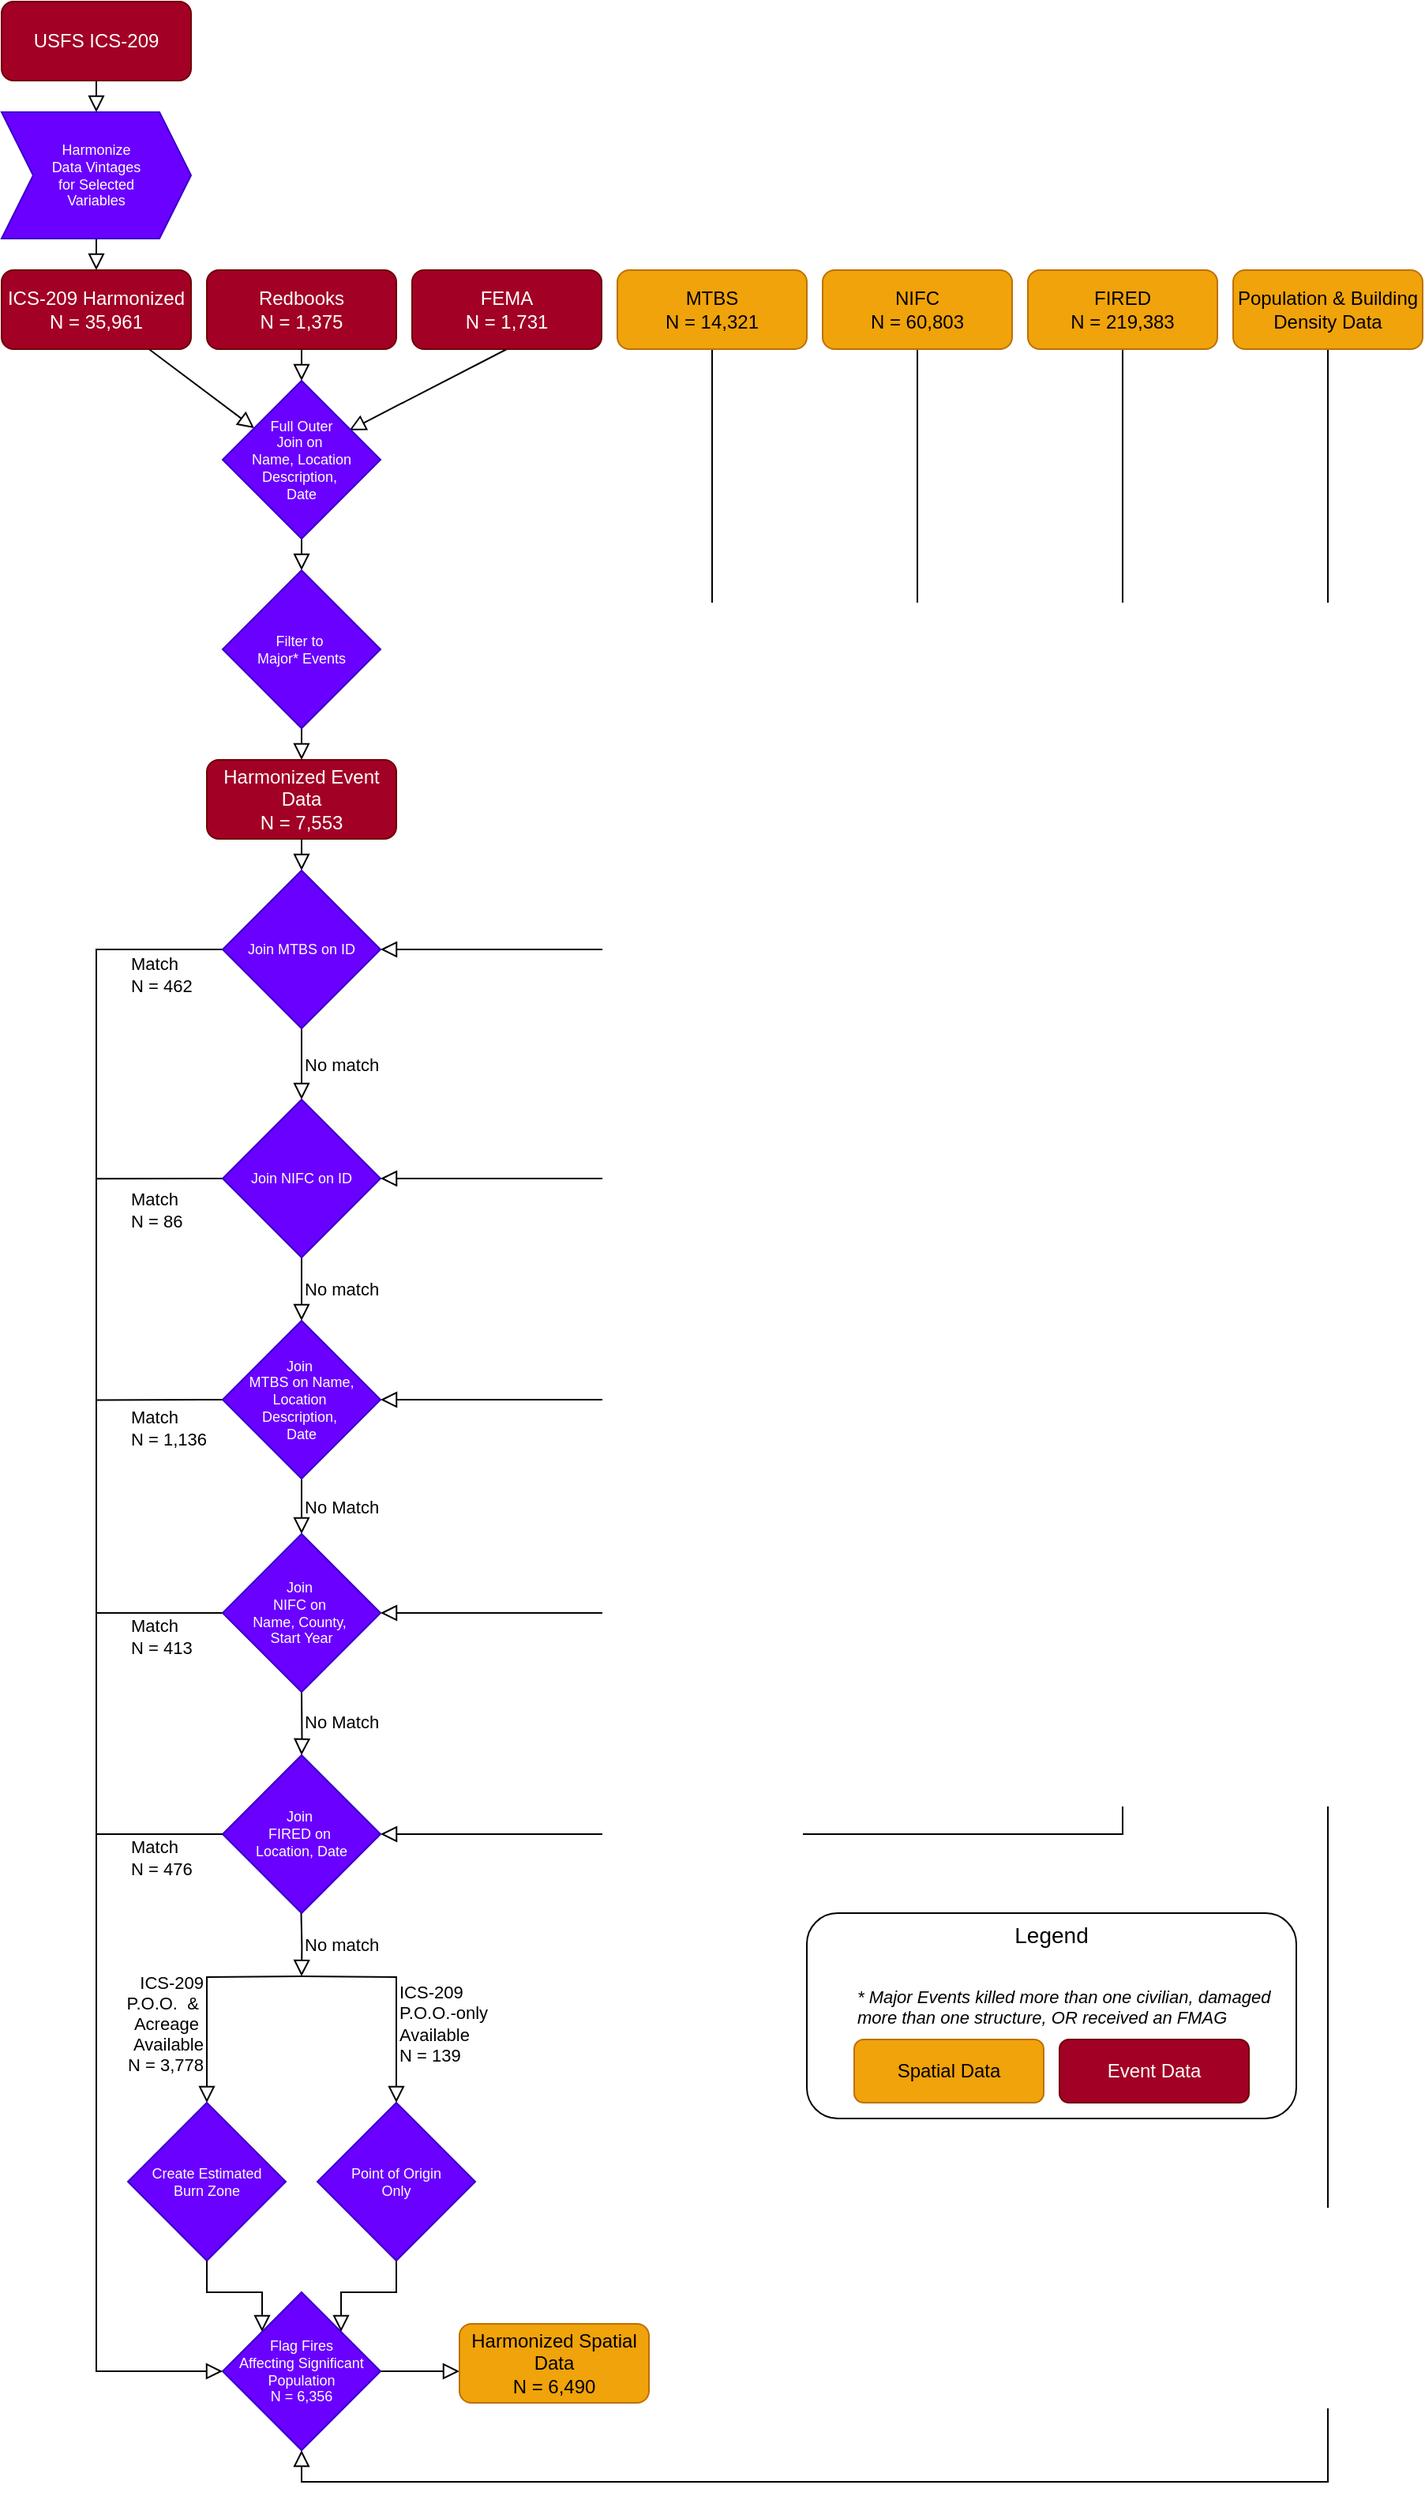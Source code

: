 <mxfile version="25.0.2">
  <diagram id="C5RBs43oDa-KdzZeNtuy" name="Page-1">
    <mxGraphModel dx="2868" dy="2765" grid="1" gridSize="10" guides="1" tooltips="1" connect="1" arrows="1" fold="1" page="1" pageScale="1" pageWidth="827" pageHeight="1169" math="0" shadow="0">
      <root>
        <mxCell id="WIyWlLk6GJQsqaUBKTNV-0" />
        <mxCell id="WIyWlLk6GJQsqaUBKTNV-1" parent="WIyWlLk6GJQsqaUBKTNV-0" />
        <mxCell id="WIyWlLk6GJQsqaUBKTNV-2" value="" style="rounded=0;html=1;jettySize=auto;orthogonalLoop=1;fontSize=11;endArrow=block;endFill=0;endSize=8;strokeWidth=1;shadow=0;labelBackgroundColor=none;entryX=0.25;entryY=0;entryDx=0;entryDy=0;" parent="WIyWlLk6GJQsqaUBKTNV-1" source="WIyWlLk6GJQsqaUBKTNV-3" edge="1">
          <mxGeometry relative="1" as="geometry">
            <mxPoint x="200" y="140" as="targetPoint" />
          </mxGeometry>
        </mxCell>
        <mxCell id="xH4kjenXdjGra-cmhLMx-23" style="edgeStyle=none;shape=connector;rounded=0;orthogonalLoop=1;jettySize=auto;html=1;exitX=0.5;exitY=1;exitDx=0;exitDy=0;shadow=0;strokeColor=default;strokeWidth=1;align=center;verticalAlign=middle;fontFamily=Helvetica;fontSize=11;fontColor=default;labelBackgroundColor=none;endArrow=block;endFill=0;endSize=8;entryX=0.802;entryY=0.314;entryDx=0;entryDy=0;entryPerimeter=0;" parent="WIyWlLk6GJQsqaUBKTNV-1" source="xH4kjenXdjGra-cmhLMx-3" target="xH4kjenXdjGra-cmhLMx-69" edge="1">
          <mxGeometry relative="1" as="geometry">
            <mxPoint x="267.143" y="140" as="targetPoint" />
          </mxGeometry>
        </mxCell>
        <mxCell id="xH4kjenXdjGra-cmhLMx-4" value="" style="rounded=0;html=1;jettySize=auto;orthogonalLoop=1;fontSize=11;endArrow=block;endFill=0;endSize=8;strokeWidth=1;shadow=0;labelBackgroundColor=none;edgeStyle=orthogonalEdgeStyle;entryX=1;entryY=0.5;entryDx=0;entryDy=0;exitX=0.5;exitY=1;exitDx=0;exitDy=0;" parent="WIyWlLk6GJQsqaUBKTNV-1" source="xH4kjenXdjGra-cmhLMx-5" target="xH4kjenXdjGra-cmhLMx-32" edge="1">
          <mxGeometry relative="1" as="geometry">
            <mxPoint x="440.0" y="430" as="targetPoint" />
          </mxGeometry>
        </mxCell>
        <mxCell id="xH4kjenXdjGra-cmhLMx-38" style="edgeStyle=orthogonalEdgeStyle;shape=connector;rounded=0;orthogonalLoop=1;jettySize=auto;html=1;exitX=0.5;exitY=1;exitDx=0;exitDy=0;entryX=1;entryY=0.5;entryDx=0;entryDy=0;shadow=0;strokeColor=default;strokeWidth=1;align=left;verticalAlign=middle;fontFamily=Helvetica;fontSize=11;fontColor=default;labelBackgroundColor=none;endArrow=block;endFill=0;endSize=8;jumpStyle=gap;jumpSize=6;" parent="WIyWlLk6GJQsqaUBKTNV-1" source="xH4kjenXdjGra-cmhLMx-5" target="xH4kjenXdjGra-cmhLMx-36" edge="1">
          <mxGeometry relative="1" as="geometry" />
        </mxCell>
        <mxCell id="xH4kjenXdjGra-cmhLMx-6" value="" style="rounded=0;html=1;jettySize=auto;orthogonalLoop=1;fontSize=11;endArrow=block;endFill=0;endSize=8;strokeWidth=1;shadow=0;labelBackgroundColor=none;edgeStyle=orthogonalEdgeStyle;entryX=1;entryY=0.5;entryDx=0;entryDy=0;jumpStyle=gap;" parent="WIyWlLk6GJQsqaUBKTNV-1" source="xH4kjenXdjGra-cmhLMx-7" target="xH4kjenXdjGra-cmhLMx-33" edge="1">
          <mxGeometry relative="1" as="geometry">
            <mxPoint x="620" y="170" as="targetPoint" />
            <Array as="points">
              <mxPoint x="620" y="615" />
            </Array>
          </mxGeometry>
        </mxCell>
        <mxCell id="xH4kjenXdjGra-cmhLMx-13" value="" style="rounded=0;html=1;jettySize=auto;orthogonalLoop=1;fontSize=11;endArrow=block;endFill=0;endSize=8;strokeWidth=1;shadow=0;labelBackgroundColor=none;edgeStyle=orthogonalEdgeStyle;entryX=1;entryY=0.5;entryDx=0;entryDy=0;" parent="WIyWlLk6GJQsqaUBKTNV-1" source="xH4kjenXdjGra-cmhLMx-12" target="JLxQjhwhzBJs81t0jeac-1" edge="1">
          <mxGeometry relative="1" as="geometry">
            <mxPoint x="750" y="170" as="targetPoint" />
            <Array as="points">
              <mxPoint x="750" y="1030" />
            </Array>
          </mxGeometry>
        </mxCell>
        <mxCell id="xH4kjenXdjGra-cmhLMx-15" value="" style="rounded=0;html=1;jettySize=auto;orthogonalLoop=1;fontSize=11;endArrow=block;endFill=0;endSize=8;strokeWidth=1;shadow=0;labelBackgroundColor=none;edgeStyle=orthogonalEdgeStyle;exitX=0.5;exitY=1;exitDx=0;exitDy=0;" parent="WIyWlLk6GJQsqaUBKTNV-1" edge="1">
          <mxGeometry relative="1" as="geometry">
            <mxPoint x="100" y="20" as="sourcePoint" />
            <mxPoint x="100" y="40" as="targetPoint" />
          </mxGeometry>
        </mxCell>
        <mxCell id="xH4kjenXdjGra-cmhLMx-19" style="edgeStyle=orthogonalEdgeStyle;shape=connector;rounded=0;orthogonalLoop=1;jettySize=auto;html=1;exitX=0.5;exitY=1;exitDx=0;exitDy=0;entryX=0.5;entryY=0;entryDx=0;entryDy=0;shadow=0;strokeColor=default;strokeWidth=1;align=center;verticalAlign=middle;fontFamily=Helvetica;fontSize=11;fontColor=default;labelBackgroundColor=none;endArrow=block;endFill=0;endSize=8;" parent="WIyWlLk6GJQsqaUBKTNV-1" source="xH4kjenXdjGra-cmhLMx-16" edge="1">
          <mxGeometry relative="1" as="geometry">
            <mxPoint x="100" y="-60" as="targetPoint" />
          </mxGeometry>
        </mxCell>
        <mxCell id="xH4kjenXdjGra-cmhLMx-16" value="USFS ICS-209" style="rounded=1;whiteSpace=wrap;html=1;fontSize=12;glass=0;strokeWidth=1;shadow=0;fillColor=#a20025;strokeColor=#6F0000;fontColor=#ffffff;" parent="WIyWlLk6GJQsqaUBKTNV-1" vertex="1">
          <mxGeometry x="40" y="-130" width="120" height="50" as="geometry" />
        </mxCell>
        <mxCell id="xH4kjenXdjGra-cmhLMx-20" value="&lt;span style=&quot;font-family: Helvetica; font-size: 9px; font-style: normal; font-variant-ligatures: normal; font-variant-caps: normal; font-weight: 400; letter-spacing: normal; orphans: 2; text-align: center; text-indent: 0px; text-transform: none; widows: 2; word-spacing: 0px; -webkit-text-stroke-width: 0px; white-space: normal; text-decoration-thickness: initial; text-decoration-style: initial; text-decoration-color: initial; float: none; display: inline !important;&quot;&gt;Harmonize&lt;/span&gt;&lt;div style=&quot;forced-color-adjust: none; font-family: Helvetica; font-size: 9px; font-style: normal; font-variant-ligatures: normal; font-variant-caps: normal; font-weight: 400; letter-spacing: normal; orphans: 2; text-align: center; text-indent: 0px; text-transform: none; widows: 2; word-spacing: 0px; -webkit-text-stroke-width: 0px; white-space: normal; text-decoration-thickness: initial; text-decoration-style: initial; text-decoration-color: initial;&quot;&gt;&lt;/div&gt;&lt;div&gt;&lt;span style=&quot;font-family: Helvetica; font-size: 9px; font-style: normal; font-variant-ligatures: normal; font-variant-caps: normal; font-weight: 400; letter-spacing: normal; orphans: 2; text-align: center; text-indent: 0px; text-transform: none; widows: 2; word-spacing: 0px; -webkit-text-stroke-width: 0px; white-space: normal; text-decoration-thickness: initial; text-decoration-style: initial; text-decoration-color: initial; float: none; display: inline !important;&quot;&gt;Data Vintages&lt;/span&gt;&lt;/div&gt;&lt;div&gt;&lt;span style=&quot;font-family: Helvetica; font-size: 9px; font-style: normal; font-variant-ligatures: normal; font-variant-caps: normal; font-weight: 400; letter-spacing: normal; orphans: 2; text-align: center; text-indent: 0px; text-transform: none; widows: 2; word-spacing: 0px; -webkit-text-stroke-width: 0px; white-space: normal; text-decoration-thickness: initial; text-decoration-style: initial; text-decoration-color: initial; float: none; display: inline !important;&quot;&gt;for Selected&lt;/span&gt;&lt;/div&gt;&lt;div&gt;&lt;span style=&quot;font-family: Helvetica; font-size: 9px; font-style: normal; font-variant-ligatures: normal; font-variant-caps: normal; font-weight: 400; letter-spacing: normal; orphans: 2; text-align: center; text-indent: 0px; text-transform: none; widows: 2; word-spacing: 0px; -webkit-text-stroke-width: 0px; white-space: normal; text-decoration-thickness: initial; text-decoration-style: initial; text-decoration-color: initial; float: none; display: inline !important;&quot;&gt;Variables&lt;/span&gt;&lt;/div&gt;" style="shape=step;perimeter=stepPerimeter;whiteSpace=wrap;html=1;fixedSize=1;fontFamily=Helvetica;fontSize=9;fontColor=#FFFFFF;labelBackgroundColor=none;fillColor=#6a00ff;strokeColor=#3700CC;" parent="WIyWlLk6GJQsqaUBKTNV-1" vertex="1">
          <mxGeometry x="40" y="-60" width="120" height="80" as="geometry" />
        </mxCell>
        <mxCell id="xH4kjenXdjGra-cmhLMx-27" style="edgeStyle=none;shape=connector;rounded=0;orthogonalLoop=1;jettySize=auto;html=1;exitX=0.5;exitY=1;exitDx=0;exitDy=0;entryX=0.5;entryY=0;entryDx=0;entryDy=0;shadow=0;strokeColor=default;strokeWidth=1;align=center;verticalAlign=middle;fontFamily=Helvetica;fontSize=11;fontColor=default;labelBackgroundColor=none;endArrow=block;endFill=0;endSize=8;" parent="WIyWlLk6GJQsqaUBKTNV-1" edge="1">
          <mxGeometry relative="1" as="geometry">
            <mxPoint x="230" y="210" as="sourcePoint" />
            <mxPoint x="230" y="230" as="targetPoint" />
          </mxGeometry>
        </mxCell>
        <mxCell id="xH4kjenXdjGra-cmhLMx-31" style="edgeStyle=orthogonalEdgeStyle;shape=connector;rounded=0;orthogonalLoop=1;jettySize=auto;html=1;exitX=0.5;exitY=1;exitDx=0;exitDy=0;entryX=0.5;entryY=0;entryDx=0;entryDy=0;shadow=0;strokeColor=default;strokeWidth=1;align=center;verticalAlign=middle;fontFamily=Helvetica;fontSize=11;fontColor=default;labelBackgroundColor=none;endArrow=block;endFill=0;endSize=8;" parent="WIyWlLk6GJQsqaUBKTNV-1" source="xH4kjenXdjGra-cmhLMx-24" target="xH4kjenXdjGra-cmhLMx-32" edge="1">
          <mxGeometry relative="1" as="geometry">
            <mxPoint x="320" y="430" as="targetPoint" />
            <Array as="points" />
          </mxGeometry>
        </mxCell>
        <mxCell id="xH4kjenXdjGra-cmhLMx-24" value="Harmonized Event Data&lt;div&gt;N = 7,553&lt;/div&gt;" style="rounded=1;whiteSpace=wrap;html=1;fontSize=12;glass=0;strokeWidth=1;shadow=0;fillColor=#a20025;strokeColor=#6F0000;fontColor=#ffffff;" parent="WIyWlLk6GJQsqaUBKTNV-1" vertex="1">
          <mxGeometry x="170" y="350" width="120" height="50" as="geometry" />
        </mxCell>
        <mxCell id="xH4kjenXdjGra-cmhLMx-28" style="edgeStyle=none;shape=connector;rounded=0;orthogonalLoop=1;jettySize=auto;html=1;exitX=0.5;exitY=1;exitDx=0;exitDy=0;entryX=0.5;entryY=0;entryDx=0;entryDy=0;shadow=0;strokeColor=default;strokeWidth=1;align=center;verticalAlign=middle;fontFamily=Helvetica;fontSize=11;fontColor=default;labelBackgroundColor=none;endArrow=block;endFill=0;endSize=8;" parent="WIyWlLk6GJQsqaUBKTNV-1" target="xH4kjenXdjGra-cmhLMx-24" edge="1">
          <mxGeometry relative="1" as="geometry">
            <mxPoint x="230" y="330" as="sourcePoint" />
          </mxGeometry>
        </mxCell>
        <mxCell id="xH4kjenXdjGra-cmhLMx-35" value="No match" style="edgeStyle=orthogonalEdgeStyle;shape=connector;rounded=0;orthogonalLoop=1;jettySize=auto;html=1;exitX=0.5;exitY=1;exitDx=0;exitDy=0;entryX=0.5;entryY=0;entryDx=0;entryDy=0;shadow=0;strokeColor=default;strokeWidth=1;align=left;verticalAlign=middle;fontFamily=Helvetica;fontSize=11;fontColor=default;labelBackgroundColor=none;endArrow=block;endFill=0;endSize=8;" parent="WIyWlLk6GJQsqaUBKTNV-1" source="xH4kjenXdjGra-cmhLMx-32" target="xH4kjenXdjGra-cmhLMx-33" edge="1">
          <mxGeometry relative="1" as="geometry" />
        </mxCell>
        <mxCell id="xH4kjenXdjGra-cmhLMx-56" style="edgeStyle=orthogonalEdgeStyle;shape=connector;rounded=0;jumpStyle=gap;orthogonalLoop=1;jettySize=auto;html=1;exitX=0;exitY=0.5;exitDx=0;exitDy=0;entryX=0;entryY=0.5;entryDx=0;entryDy=0;shadow=0;strokeColor=default;strokeWidth=1;align=left;verticalAlign=middle;fontFamily=Helvetica;fontSize=11;fontColor=default;labelBackgroundColor=none;endArrow=block;endFill=0;endSize=8;" parent="WIyWlLk6GJQsqaUBKTNV-1" source="xH4kjenXdjGra-cmhLMx-32" target="yiPwZ-rVkTSbcQd-aWqF-0" edge="1">
          <mxGeometry relative="1" as="geometry">
            <mxPoint x="100" y="1120" as="targetPoint" />
            <Array as="points">
              <mxPoint x="100" y="470" />
              <mxPoint x="100" y="1370" />
            </Array>
          </mxGeometry>
        </mxCell>
        <mxCell id="xH4kjenXdjGra-cmhLMx-32" value="Join MTBS on ID" style="rhombus;whiteSpace=wrap;html=1;fontFamily=Helvetica;fontSize=9;fontColor=#ffffff;labelBackgroundColor=none;fillColor=#6a00ff;strokeColor=#3700CC;" parent="WIyWlLk6GJQsqaUBKTNV-1" vertex="1">
          <mxGeometry x="180" y="420" width="100" height="100" as="geometry" />
        </mxCell>
        <mxCell id="xH4kjenXdjGra-cmhLMx-37" value="No match" style="edgeStyle=orthogonalEdgeStyle;shape=connector;rounded=0;orthogonalLoop=1;jettySize=auto;html=1;exitX=0.5;exitY=1;exitDx=0;exitDy=0;entryX=0.5;entryY=0;entryDx=0;entryDy=0;shadow=0;strokeColor=default;strokeWidth=1;align=left;verticalAlign=middle;fontFamily=Helvetica;fontSize=11;fontColor=default;labelBackgroundColor=none;endArrow=block;endFill=0;endSize=8;" parent="WIyWlLk6GJQsqaUBKTNV-1" source="xH4kjenXdjGra-cmhLMx-33" target="xH4kjenXdjGra-cmhLMx-36" edge="1">
          <mxGeometry relative="1" as="geometry" />
        </mxCell>
        <mxCell id="xH4kjenXdjGra-cmhLMx-59" style="edgeStyle=orthogonalEdgeStyle;shape=connector;rounded=0;jumpStyle=gap;orthogonalLoop=1;jettySize=auto;html=1;exitX=0;exitY=0.5;exitDx=0;exitDy=0;shadow=0;strokeColor=default;strokeWidth=1;align=left;verticalAlign=middle;fontFamily=Helvetica;fontSize=11;fontColor=default;labelBackgroundColor=none;endArrow=none;endFill=0;endSize=8;" parent="WIyWlLk6GJQsqaUBKTNV-1" source="xH4kjenXdjGra-cmhLMx-33" edge="1">
          <mxGeometry relative="1" as="geometry">
            <mxPoint x="100" y="615.167" as="targetPoint" />
          </mxGeometry>
        </mxCell>
        <mxCell id="xH4kjenXdjGra-cmhLMx-33" value="Join NIFC on ID" style="rhombus;whiteSpace=wrap;html=1;fontFamily=Helvetica;fontSize=9;fontColor=#ffffff;labelBackgroundColor=none;fillColor=#6a00ff;strokeColor=#3700CC;" parent="WIyWlLk6GJQsqaUBKTNV-1" vertex="1">
          <mxGeometry x="180" y="565" width="100" height="100" as="geometry" />
        </mxCell>
        <mxCell id="xH4kjenXdjGra-cmhLMx-39" value="No Match" style="edgeStyle=orthogonalEdgeStyle;shape=connector;rounded=0;jumpStyle=gap;orthogonalLoop=1;jettySize=auto;html=1;exitX=0.5;exitY=1;exitDx=0;exitDy=0;shadow=0;strokeColor=default;strokeWidth=1;align=left;verticalAlign=middle;fontFamily=Helvetica;fontSize=11;fontColor=default;labelBackgroundColor=none;endArrow=block;endFill=0;endSize=8;" parent="WIyWlLk6GJQsqaUBKTNV-1" source="xH4kjenXdjGra-cmhLMx-36" edge="1">
          <mxGeometry relative="1" as="geometry">
            <mxPoint x="230" y="840" as="targetPoint" />
          </mxGeometry>
        </mxCell>
        <mxCell id="xH4kjenXdjGra-cmhLMx-60" style="edgeStyle=orthogonalEdgeStyle;shape=connector;rounded=0;jumpStyle=gap;orthogonalLoop=1;jettySize=auto;html=1;exitX=0;exitY=0.5;exitDx=0;exitDy=0;shadow=0;strokeColor=default;strokeWidth=1;align=left;verticalAlign=middle;fontFamily=Helvetica;fontSize=11;fontColor=default;labelBackgroundColor=none;endArrow=none;endFill=0;endSize=8;" parent="WIyWlLk6GJQsqaUBKTNV-1" source="xH4kjenXdjGra-cmhLMx-36" edge="1">
          <mxGeometry relative="1" as="geometry">
            <mxPoint x="100" y="755.235" as="targetPoint" />
          </mxGeometry>
        </mxCell>
        <mxCell id="xH4kjenXdjGra-cmhLMx-36" value="Join&amp;nbsp;&lt;div&gt;MTBS on Name, Location&amp;nbsp;&lt;/div&gt;&lt;div&gt;Description,&amp;nbsp;&lt;/div&gt;&lt;div&gt;Date&lt;/div&gt;" style="rhombus;whiteSpace=wrap;html=1;fontFamily=Helvetica;fontSize=9;fontColor=#ffffff;labelBackgroundColor=none;fillColor=#6a00ff;strokeColor=#3700CC;" parent="WIyWlLk6GJQsqaUBKTNV-1" vertex="1">
          <mxGeometry x="180" y="705" width="100" height="100" as="geometry" />
        </mxCell>
        <mxCell id="xH4kjenXdjGra-cmhLMx-61" style="edgeStyle=orthogonalEdgeStyle;shape=connector;rounded=0;jumpStyle=gap;orthogonalLoop=1;jettySize=auto;html=1;exitX=0;exitY=0.5;exitDx=0;exitDy=0;shadow=0;strokeColor=default;strokeWidth=1;align=left;verticalAlign=middle;fontFamily=Helvetica;fontSize=11;fontColor=default;labelBackgroundColor=none;endArrow=none;endFill=0;endSize=8;" parent="WIyWlLk6GJQsqaUBKTNV-1" source="xH4kjenXdjGra-cmhLMx-40" edge="1">
          <mxGeometry relative="1" as="geometry">
            <mxPoint x="100" y="890" as="targetPoint" />
            <Array as="points">
              <mxPoint x="140" y="890" />
            </Array>
          </mxGeometry>
        </mxCell>
        <mxCell id="xH4kjenXdjGra-cmhLMx-40" value="Join&amp;nbsp;&lt;div&gt;NIFC on&amp;nbsp;&lt;/div&gt;&lt;div&gt;Name, County,&amp;nbsp;&lt;div style=&quot;font-size: 9px;&quot;&gt;Start Year&lt;/div&gt;&lt;/div&gt;" style="rhombus;whiteSpace=wrap;html=1;fontFamily=Helvetica;fontSize=9;fontColor=#ffffff;labelBackgroundColor=none;fillColor=#6a00ff;strokeColor=#3700CC;" parent="WIyWlLk6GJQsqaUBKTNV-1" vertex="1">
          <mxGeometry x="180" y="840" width="100" height="100" as="geometry" />
        </mxCell>
        <mxCell id="xH4kjenXdjGra-cmhLMx-50" value="ICS-209&lt;br&gt;P.O.O.&amp;nbsp;&amp;nbsp;&lt;span style=&quot;background-color: initial;&quot;&gt;&amp;amp;&amp;nbsp;&lt;/span&gt;&lt;div&gt;&lt;span style=&quot;background-color: initial;&quot;&gt;Acreage&amp;nbsp;&lt;/span&gt;&lt;/div&gt;&lt;div&gt;&lt;span style=&quot;background-color: initial;&quot;&gt;Available&lt;/span&gt;&lt;/div&gt;&lt;div&gt;&lt;span style=&quot;background-color: initial;&quot;&gt;N = 3,778&lt;/span&gt;&lt;/div&gt;" style="text;html=1;align=right;verticalAlign=middle;whiteSpace=wrap;rounded=0;fontFamily=Helvetica;fontSize=11;fontColor=default;labelBackgroundColor=none;" parent="WIyWlLk6GJQsqaUBKTNV-1" vertex="1">
          <mxGeometry x="70" y="1124.5" width="100" height="51" as="geometry" />
        </mxCell>
        <mxCell id="xH4kjenXdjGra-cmhLMx-64" value="Match&lt;div&gt;N = 462&lt;/div&gt;" style="text;html=1;align=left;verticalAlign=middle;whiteSpace=wrap;rounded=0;fontFamily=Helvetica;fontSize=11;fontColor=default;labelBackgroundColor=none;" parent="WIyWlLk6GJQsqaUBKTNV-1" vertex="1">
          <mxGeometry x="120" y="471" width="60" height="30" as="geometry" />
        </mxCell>
        <mxCell id="xH4kjenXdjGra-cmhLMx-65" value="Match&lt;div&gt;N = 86&lt;/div&gt;" style="text;html=1;align=left;verticalAlign=middle;whiteSpace=wrap;rounded=0;fontFamily=Helvetica;fontSize=11;fontColor=default;labelBackgroundColor=none;" parent="WIyWlLk6GJQsqaUBKTNV-1" vertex="1">
          <mxGeometry x="120" y="620" width="60" height="30" as="geometry" />
        </mxCell>
        <mxCell id="xH4kjenXdjGra-cmhLMx-66" value="Match&lt;div&gt;N = 1,136&lt;/div&gt;" style="text;html=1;align=left;verticalAlign=middle;whiteSpace=wrap;rounded=0;fontFamily=Helvetica;fontSize=11;fontColor=default;labelBackgroundColor=none;" parent="WIyWlLk6GJQsqaUBKTNV-1" vertex="1">
          <mxGeometry x="120" y="758" width="60" height="30" as="geometry" />
        </mxCell>
        <mxCell id="xH4kjenXdjGra-cmhLMx-67" value="Match&lt;div&gt;N = 413&lt;/div&gt;" style="text;html=1;align=left;verticalAlign=middle;whiteSpace=wrap;rounded=0;fontFamily=Helvetica;fontSize=11;fontColor=default;labelBackgroundColor=none;" parent="WIyWlLk6GJQsqaUBKTNV-1" vertex="1">
          <mxGeometry x="120" y="890" width="60" height="30" as="geometry" />
        </mxCell>
        <mxCell id="xH4kjenXdjGra-cmhLMx-68" value="Filter to&amp;nbsp;&lt;div&gt;Major* Events&lt;/div&gt;" style="rhombus;whiteSpace=wrap;html=1;fontFamily=Helvetica;fontSize=9;fontColor=#ffffff;labelBackgroundColor=none;fillColor=#6a00ff;strokeColor=#3700CC;" parent="WIyWlLk6GJQsqaUBKTNV-1" vertex="1">
          <mxGeometry x="180" y="230" width="100" height="100" as="geometry" />
        </mxCell>
        <mxCell id="xH4kjenXdjGra-cmhLMx-69" value="Full Outer&lt;div&gt;Join on&amp;nbsp;&lt;div&gt;Name, Location Description,&amp;nbsp;&lt;/div&gt;&lt;div&gt;Date&lt;/div&gt;&lt;/div&gt;" style="rhombus;whiteSpace=wrap;html=1;fontFamily=Helvetica;fontSize=9;fontColor=#ffffff;labelBackgroundColor=none;fillColor=#6a00ff;strokeColor=#3700CC;" parent="WIyWlLk6GJQsqaUBKTNV-1" vertex="1">
          <mxGeometry x="180" y="110" width="100" height="100" as="geometry" />
        </mxCell>
        <mxCell id="yiPwZ-rVkTSbcQd-aWqF-5" style="edgeStyle=orthogonalEdgeStyle;rounded=0;orthogonalLoop=1;jettySize=auto;html=1;exitX=1;exitY=0.5;exitDx=0;exitDy=0;entryX=0;entryY=0.5;entryDx=0;entryDy=0;endArrow=block;endFill=0;endSize=8;" parent="WIyWlLk6GJQsqaUBKTNV-1" source="yiPwZ-rVkTSbcQd-aWqF-0" edge="1">
          <mxGeometry relative="1" as="geometry">
            <mxPoint x="330" y="1370" as="targetPoint" />
          </mxGeometry>
        </mxCell>
        <mxCell id="yiPwZ-rVkTSbcQd-aWqF-0" value="Flag Fires&lt;div&gt;Affecting Significant&lt;/div&gt;&lt;div&gt;Population&lt;/div&gt;&lt;div&gt;N = 6,356&lt;/div&gt;" style="rhombus;whiteSpace=wrap;html=1;fontFamily=Helvetica;fontSize=9;fontColor=#ffffff;labelBackgroundColor=none;fillColor=#6a00ff;strokeColor=#3700CC;" parent="WIyWlLk6GJQsqaUBKTNV-1" vertex="1">
          <mxGeometry x="180" y="1320" width="100" height="100" as="geometry" />
        </mxCell>
        <mxCell id="yiPwZ-rVkTSbcQd-aWqF-3" style="edgeStyle=orthogonalEdgeStyle;rounded=0;orthogonalLoop=1;jettySize=auto;html=1;exitX=0.5;exitY=1;exitDx=0;exitDy=0;entryX=0.5;entryY=1;entryDx=0;entryDy=0;endArrow=block;endFill=0;endSize=8;" parent="WIyWlLk6GJQsqaUBKTNV-1" source="yiPwZ-rVkTSbcQd-aWqF-2" target="yiPwZ-rVkTSbcQd-aWqF-0" edge="1">
          <mxGeometry relative="1" as="geometry" />
        </mxCell>
        <mxCell id="yiPwZ-rVkTSbcQd-aWqF-4" value="Harmonized Spatial Data&lt;div&gt;N = 6,490&lt;/div&gt;" style="rounded=1;whiteSpace=wrap;html=1;fontSize=12;glass=0;strokeWidth=1;shadow=0;fillColor=#f0a30a;strokeColor=#BD7000;fontColor=#000000;" parent="WIyWlLk6GJQsqaUBKTNV-1" vertex="1">
          <mxGeometry x="330" y="1340" width="120" height="50" as="geometry" />
        </mxCell>
        <mxCell id="xH4kjenXdjGra-cmhLMx-76" value="" style="rounded=1;whiteSpace=wrap;html=1;fontFamily=Helvetica;fontSize=11;fontColor=default;labelBackgroundColor=none;" parent="WIyWlLk6GJQsqaUBKTNV-1" vertex="1">
          <mxGeometry x="550" y="1080" width="310" height="130" as="geometry" />
        </mxCell>
        <mxCell id="xH4kjenXdjGra-cmhLMx-73" value="" style="group" parent="WIyWlLk6GJQsqaUBKTNV-1" vertex="1" connectable="0">
          <mxGeometry x="580" y="1120" width="280" height="80" as="geometry" />
        </mxCell>
        <mxCell id="xH4kjenXdjGra-cmhLMx-26" value="* Major Events killed more than one civilian, damaged more than one structure, OR received an FMAG" style="text;html=1;align=left;verticalAlign=top;whiteSpace=wrap;rounded=0;fontFamily=Helvetica;fontSize=11;fontColor=default;labelBackgroundColor=none;fontStyle=2" parent="xH4kjenXdjGra-cmhLMx-73" vertex="1">
          <mxGeometry width="280" height="80" as="geometry" />
        </mxCell>
        <mxCell id="xH4kjenXdjGra-cmhLMx-70" value="Spatial Data" style="rounded=1;whiteSpace=wrap;html=1;fontSize=12;glass=0;strokeWidth=1;shadow=0;fillColor=#f0a30a;strokeColor=#BD7000;fontColor=#000000;" parent="xH4kjenXdjGra-cmhLMx-73" vertex="1">
          <mxGeometry y="40" width="120" height="40" as="geometry" />
        </mxCell>
        <mxCell id="xH4kjenXdjGra-cmhLMx-71" value="Event Data" style="rounded=1;whiteSpace=wrap;html=1;fontSize=12;glass=0;strokeWidth=1;shadow=0;fillColor=#a20025;strokeColor=#6F0000;fontColor=#ffffff;" parent="xH4kjenXdjGra-cmhLMx-73" vertex="1">
          <mxGeometry x="130" y="40" width="120" height="40" as="geometry" />
        </mxCell>
        <mxCell id="xH4kjenXdjGra-cmhLMx-74" value="Legend" style="text;html=1;align=center;verticalAlign=middle;whiteSpace=wrap;rounded=0;fontFamily=Helvetica;fontSize=14;fontColor=default;labelBackgroundColor=none;" parent="WIyWlLk6GJQsqaUBKTNV-1" vertex="1">
          <mxGeometry x="675" y="1079" width="60" height="30" as="geometry" />
        </mxCell>
        <mxCell id="JLxQjhwhzBJs81t0jeac-0" value="" style="rounded=0;html=1;jettySize=auto;orthogonalLoop=1;fontSize=11;endArrow=block;endFill=0;endSize=8;strokeWidth=1;shadow=0;labelBackgroundColor=none;edgeStyle=orthogonalEdgeStyle;jumpStyle=gap;entryX=1;entryY=0.5;entryDx=0;entryDy=0;" parent="WIyWlLk6GJQsqaUBKTNV-1" edge="1" target="xH4kjenXdjGra-cmhLMx-40">
          <mxGeometry relative="1" as="geometry">
            <mxPoint x="280" y="880" as="targetPoint" />
            <Array as="points">
              <mxPoint x="620" y="890" />
            </Array>
            <mxPoint x="620" y="90" as="sourcePoint" />
          </mxGeometry>
        </mxCell>
        <mxCell id="JLxQjhwhzBJs81t0jeac-1" value="Join&amp;nbsp;&lt;div&gt;FIRED on&amp;nbsp;&lt;/div&gt;&lt;div&gt;Location, Date&lt;/div&gt;" style="rhombus;whiteSpace=wrap;html=1;fontFamily=Helvetica;fontSize=9;fontColor=#ffffff;labelBackgroundColor=none;fillColor=#6a00ff;strokeColor=#3700CC;" parent="WIyWlLk6GJQsqaUBKTNV-1" vertex="1">
          <mxGeometry x="180" y="980" width="100" height="100" as="geometry" />
        </mxCell>
        <mxCell id="JLxQjhwhzBJs81t0jeac-2" value="No Match" style="edgeStyle=orthogonalEdgeStyle;shape=connector;rounded=0;jumpStyle=gap;orthogonalLoop=1;jettySize=auto;html=1;shadow=0;strokeColor=default;strokeWidth=1;align=left;verticalAlign=middle;fontFamily=Helvetica;fontSize=11;fontColor=default;labelBackgroundColor=none;endArrow=block;endFill=0;endSize=8;fontStyle=0;entryX=0.5;entryY=0;entryDx=0;entryDy=0;" parent="WIyWlLk6GJQsqaUBKTNV-1" edge="1" target="JLxQjhwhzBJs81t0jeac-1">
          <mxGeometry x="-0.067" relative="1" as="geometry">
            <mxPoint x="230" y="970" as="targetPoint" />
            <mxPoint x="230" y="940" as="sourcePoint" />
            <mxPoint as="offset" />
          </mxGeometry>
        </mxCell>
        <mxCell id="NZBufM76GMj7LbIO1coJ-1" value="" style="group" vertex="1" connectable="0" parent="WIyWlLk6GJQsqaUBKTNV-1">
          <mxGeometry x="40" y="40" width="900" height="50" as="geometry" />
        </mxCell>
        <mxCell id="WIyWlLk6GJQsqaUBKTNV-3" value="ICS-209 Harmonized&lt;div&gt;N&lt;span style=&quot;background-color: initial;&quot;&gt;&amp;nbsp;= 35,961&lt;/span&gt;&lt;/div&gt;" style="rounded=1;whiteSpace=wrap;html=1;fontSize=12;glass=0;strokeWidth=1;shadow=0;fillColor=#a20025;strokeColor=#6F0000;fontColor=#ffffff;" parent="NZBufM76GMj7LbIO1coJ-1" vertex="1">
          <mxGeometry width="120" height="50" as="geometry" />
        </mxCell>
        <mxCell id="xH4kjenXdjGra-cmhLMx-22" style="edgeStyle=none;shape=connector;rounded=0;orthogonalLoop=1;jettySize=auto;html=1;exitX=0.5;exitY=1;exitDx=0;exitDy=0;entryX=0.5;entryY=0;entryDx=0;entryDy=0;shadow=0;strokeColor=default;strokeWidth=1;align=center;verticalAlign=middle;fontFamily=Helvetica;fontSize=11;fontColor=default;labelBackgroundColor=none;endArrow=block;endFill=0;endSize=8;" parent="NZBufM76GMj7LbIO1coJ-1" source="xH4kjenXdjGra-cmhLMx-1" target="xH4kjenXdjGra-cmhLMx-69" edge="1">
          <mxGeometry relative="1" as="geometry">
            <mxPoint x="190" y="112.5" as="targetPoint" />
          </mxGeometry>
        </mxCell>
        <mxCell id="xH4kjenXdjGra-cmhLMx-1" value="Redbooks&lt;div&gt;N = 1,375&lt;/div&gt;" style="rounded=1;whiteSpace=wrap;html=1;fontSize=12;glass=0;strokeWidth=1;shadow=0;fillColor=#a20025;strokeColor=#6F0000;fontColor=#ffffff;" parent="NZBufM76GMj7LbIO1coJ-1" vertex="1">
          <mxGeometry x="130" width="120" height="50" as="geometry" />
        </mxCell>
        <mxCell id="xH4kjenXdjGra-cmhLMx-3" value="FEMA&lt;div&gt;N = 1,731&lt;/div&gt;" style="rounded=1;whiteSpace=wrap;html=1;fontSize=12;glass=0;strokeWidth=1;shadow=0;fillColor=#a20025;strokeColor=#6F0000;fontColor=#ffffff;" parent="NZBufM76GMj7LbIO1coJ-1" vertex="1">
          <mxGeometry x="260" width="120" height="50" as="geometry" />
        </mxCell>
        <mxCell id="xH4kjenXdjGra-cmhLMx-5" value="MTBS&lt;div&gt;N = 14,321&lt;/div&gt;" style="rounded=1;whiteSpace=wrap;html=1;fontSize=12;glass=0;strokeWidth=1;shadow=0;fillColor=#f0a30a;strokeColor=#BD7000;fontColor=#000000;" parent="NZBufM76GMj7LbIO1coJ-1" vertex="1">
          <mxGeometry x="390" width="120" height="50" as="geometry" />
        </mxCell>
        <mxCell id="xH4kjenXdjGra-cmhLMx-7" value="NIFC&lt;div&gt;N = 60,803&lt;/div&gt;" style="rounded=1;whiteSpace=wrap;html=1;fontSize=12;glass=0;strokeWidth=1;shadow=0;fillColor=#f0a30a;strokeColor=#BD7000;fontColor=#000000;" parent="NZBufM76GMj7LbIO1coJ-1" vertex="1">
          <mxGeometry x="520" width="120" height="50" as="geometry" />
        </mxCell>
        <mxCell id="xH4kjenXdjGra-cmhLMx-12" value="FIRED&lt;div&gt;N =&amp;nbsp;&lt;span style=&quot;background-color: initial;&quot;&gt;219,383&lt;/span&gt;&lt;/div&gt;" style="rounded=1;whiteSpace=wrap;html=1;fontSize=12;glass=0;strokeWidth=1;shadow=0;fillColor=#f0a30a;strokeColor=#BD7000;fontColor=#000000;" parent="NZBufM76GMj7LbIO1coJ-1" vertex="1">
          <mxGeometry x="650" width="120" height="50" as="geometry" />
        </mxCell>
        <mxCell id="yiPwZ-rVkTSbcQd-aWqF-2" value="Population &amp;amp; Building Density Data" style="rounded=1;whiteSpace=wrap;html=1;fontSize=12;glass=0;strokeWidth=1;shadow=0;fillColor=#f0a30a;strokeColor=#BD7000;fontColor=#000000;" parent="NZBufM76GMj7LbIO1coJ-1" vertex="1">
          <mxGeometry x="780" width="120" height="50" as="geometry" />
        </mxCell>
        <mxCell id="NZBufM76GMj7LbIO1coJ-2" style="edgeStyle=orthogonalEdgeStyle;shape=connector;rounded=0;jumpStyle=gap;orthogonalLoop=1;jettySize=auto;html=1;exitX=0;exitY=0.5;exitDx=0;exitDy=0;shadow=0;strokeColor=default;strokeWidth=1;align=left;verticalAlign=middle;fontFamily=Helvetica;fontSize=11;fontColor=default;labelBackgroundColor=none;endArrow=none;endFill=0;endSize=8;" edge="1" parent="WIyWlLk6GJQsqaUBKTNV-1">
          <mxGeometry relative="1" as="geometry">
            <mxPoint x="100" y="1030" as="targetPoint" />
            <Array as="points">
              <mxPoint x="140" y="1030" />
            </Array>
            <mxPoint x="180" y="1030" as="sourcePoint" />
          </mxGeometry>
        </mxCell>
        <mxCell id="NZBufM76GMj7LbIO1coJ-3" value="Match&lt;div&gt;N = 476&lt;/div&gt;" style="text;html=1;align=left;verticalAlign=middle;whiteSpace=wrap;rounded=0;fontFamily=Helvetica;fontSize=11;fontColor=default;labelBackgroundColor=none;" vertex="1" parent="WIyWlLk6GJQsqaUBKTNV-1">
          <mxGeometry x="120" y="1030" width="60" height="30" as="geometry" />
        </mxCell>
        <mxCell id="NZBufM76GMj7LbIO1coJ-6" value="" style="edgeStyle=orthogonalEdgeStyle;shape=connector;rounded=0;jumpStyle=gap;orthogonalLoop=1;jettySize=auto;html=1;shadow=0;strokeColor=default;strokeWidth=1;align=left;verticalAlign=middle;fontFamily=Helvetica;fontSize=11;fontColor=default;labelBackgroundColor=none;endArrow=block;endFill=0;endSize=8;entryX=0.5;entryY=0;entryDx=0;entryDy=0;" edge="1" target="NZBufM76GMj7LbIO1coJ-11" parent="WIyWlLk6GJQsqaUBKTNV-1">
          <mxGeometry relative="1" as="geometry">
            <mxPoint x="229.79" y="1150" as="targetPoint" />
            <Array as="points" />
            <mxPoint x="230" y="1120" as="sourcePoint" />
          </mxGeometry>
        </mxCell>
        <mxCell id="NZBufM76GMj7LbIO1coJ-7" value="No match" style="edgeStyle=orthogonalEdgeStyle;shape=connector;rounded=0;orthogonalLoop=1;jettySize=auto;html=1;exitX=0.5;exitY=1;exitDx=0;exitDy=0;shadow=0;strokeColor=default;strokeWidth=1;align=left;verticalAlign=middle;fontFamily=Helvetica;fontSize=11;fontColor=default;labelBackgroundColor=none;endArrow=block;endFill=0;endSize=8;entryX=0.5;entryY=0;entryDx=0;entryDy=0;" edge="1" parent="WIyWlLk6GJQsqaUBKTNV-1">
          <mxGeometry x="0.016" relative="1" as="geometry">
            <mxPoint x="229.74" y="1080" as="sourcePoint" />
            <mxPoint x="230" y="1120" as="targetPoint" />
            <mxPoint as="offset" />
          </mxGeometry>
        </mxCell>
        <mxCell id="NZBufM76GMj7LbIO1coJ-9" value="" style="edgeStyle=orthogonalEdgeStyle;shape=connector;rounded=0;jumpStyle=gap;orthogonalLoop=1;jettySize=auto;html=1;shadow=0;strokeColor=default;strokeWidth=1;align=left;verticalAlign=middle;fontFamily=Helvetica;fontSize=11;fontColor=default;labelBackgroundColor=none;endArrow=block;endFill=0;endSize=8;entryX=0.5;entryY=0;entryDx=0;entryDy=0;" edge="1" parent="WIyWlLk6GJQsqaUBKTNV-1" target="NZBufM76GMj7LbIO1coJ-10">
          <mxGeometry relative="1" as="geometry">
            <mxPoint x="350" y="1100" as="targetPoint" />
            <Array as="points" />
            <mxPoint x="230" y="1120" as="sourcePoint" />
          </mxGeometry>
        </mxCell>
        <mxCell id="NZBufM76GMj7LbIO1coJ-10" value="Point of Origin&lt;br&gt;Only" style="rhombus;whiteSpace=wrap;html=1;fontFamily=Helvetica;fontSize=9;fontColor=#ffffff;labelBackgroundColor=none;fillColor=#6a00ff;strokeColor=#3700CC;" vertex="1" parent="WIyWlLk6GJQsqaUBKTNV-1">
          <mxGeometry x="240" y="1200" width="100" height="100" as="geometry" />
        </mxCell>
        <mxCell id="NZBufM76GMj7LbIO1coJ-11" value="Create Estimated&lt;br&gt;Burn Zone" style="rhombus;whiteSpace=wrap;html=1;fontFamily=Helvetica;fontSize=9;fontColor=#ffffff;labelBackgroundColor=none;fillColor=#6a00ff;strokeColor=#3700CC;" vertex="1" parent="WIyWlLk6GJQsqaUBKTNV-1">
          <mxGeometry x="120" y="1200" width="100" height="100" as="geometry" />
        </mxCell>
        <mxCell id="NZBufM76GMj7LbIO1coJ-12" value="ICS-209&lt;br&gt;P.O.O.-only&lt;span style=&quot;background-color: initial;&quot;&gt;&amp;nbsp;&lt;/span&gt;&lt;div&gt;&lt;span style=&quot;background-color: initial;&quot;&gt;Available&lt;/span&gt;&lt;/div&gt;&lt;div&gt;&lt;span style=&quot;background-color: initial;&quot;&gt;N = 139&lt;/span&gt;&lt;/div&gt;" style="text;html=1;align=left;verticalAlign=middle;whiteSpace=wrap;rounded=0;fontFamily=Helvetica;fontSize=11;fontColor=default;labelBackgroundColor=none;" vertex="1" parent="WIyWlLk6GJQsqaUBKTNV-1">
          <mxGeometry x="290" y="1124.5" width="100" height="51" as="geometry" />
        </mxCell>
        <mxCell id="NZBufM76GMj7LbIO1coJ-13" value="" style="edgeStyle=orthogonalEdgeStyle;shape=connector;rounded=0;jumpStyle=gap;orthogonalLoop=1;jettySize=auto;html=1;shadow=0;strokeColor=default;strokeWidth=1;align=left;verticalAlign=middle;fontFamily=Helvetica;fontSize=11;fontColor=default;labelBackgroundColor=none;endArrow=block;endFill=0;endSize=8;entryX=0;entryY=0;entryDx=0;entryDy=0;exitX=0.5;exitY=1;exitDx=0;exitDy=0;" edge="1" parent="WIyWlLk6GJQsqaUBKTNV-1" source="NZBufM76GMj7LbIO1coJ-11" target="yiPwZ-rVkTSbcQd-aWqF-0">
          <mxGeometry relative="1" as="geometry">
            <mxPoint x="180" y="1210" as="targetPoint" />
            <Array as="points" />
            <mxPoint x="240" y="1130" as="sourcePoint" />
          </mxGeometry>
        </mxCell>
        <mxCell id="NZBufM76GMj7LbIO1coJ-14" value="" style="edgeStyle=orthogonalEdgeStyle;shape=connector;rounded=0;jumpStyle=gap;orthogonalLoop=1;jettySize=auto;html=1;shadow=0;strokeColor=default;strokeWidth=1;align=left;verticalAlign=middle;fontFamily=Helvetica;fontSize=11;fontColor=default;labelBackgroundColor=none;endArrow=block;endFill=0;endSize=8;entryX=1;entryY=0;entryDx=0;entryDy=0;exitX=0.5;exitY=1;exitDx=0;exitDy=0;" edge="1" parent="WIyWlLk6GJQsqaUBKTNV-1" source="NZBufM76GMj7LbIO1coJ-10" target="yiPwZ-rVkTSbcQd-aWqF-0">
          <mxGeometry relative="1" as="geometry">
            <mxPoint x="215" y="1355" as="targetPoint" />
            <Array as="points" />
            <mxPoint x="180" y="1310" as="sourcePoint" />
          </mxGeometry>
        </mxCell>
      </root>
    </mxGraphModel>
  </diagram>
</mxfile>
